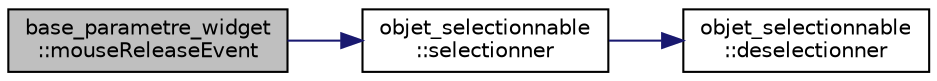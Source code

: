 digraph "base_parametre_widget::mouseReleaseEvent"
{
  edge [fontname="Helvetica",fontsize="10",labelfontname="Helvetica",labelfontsize="10"];
  node [fontname="Helvetica",fontsize="10",shape=record];
  rankdir="LR";
  Node64 [label="base_parametre_widget\l::mouseReleaseEvent",height=0.2,width=0.4,color="black", fillcolor="grey75", style="filled", fontcolor="black"];
  Node64 -> Node65 [color="midnightblue",fontsize="10",style="solid",fontname="Helvetica"];
  Node65 [label="objet_selectionnable\l::selectionner",height=0.2,width=0.4,color="black", fillcolor="white", style="filled",URL="$classobjet__selectionnable.html#a645da22be6e3f8747086da238e788fb9",tooltip="Sélectionne l&#39;objet. "];
  Node65 -> Node66 [color="midnightblue",fontsize="10",style="solid",fontname="Helvetica"];
  Node66 [label="objet_selectionnable\l::deselectionner",height=0.2,width=0.4,color="black", fillcolor="white", style="filled",URL="$classobjet__selectionnable.html#a555085da89b30b07349064bb54a26138",tooltip="Désélectionne l&#39;objet sélectionné. "];
}
